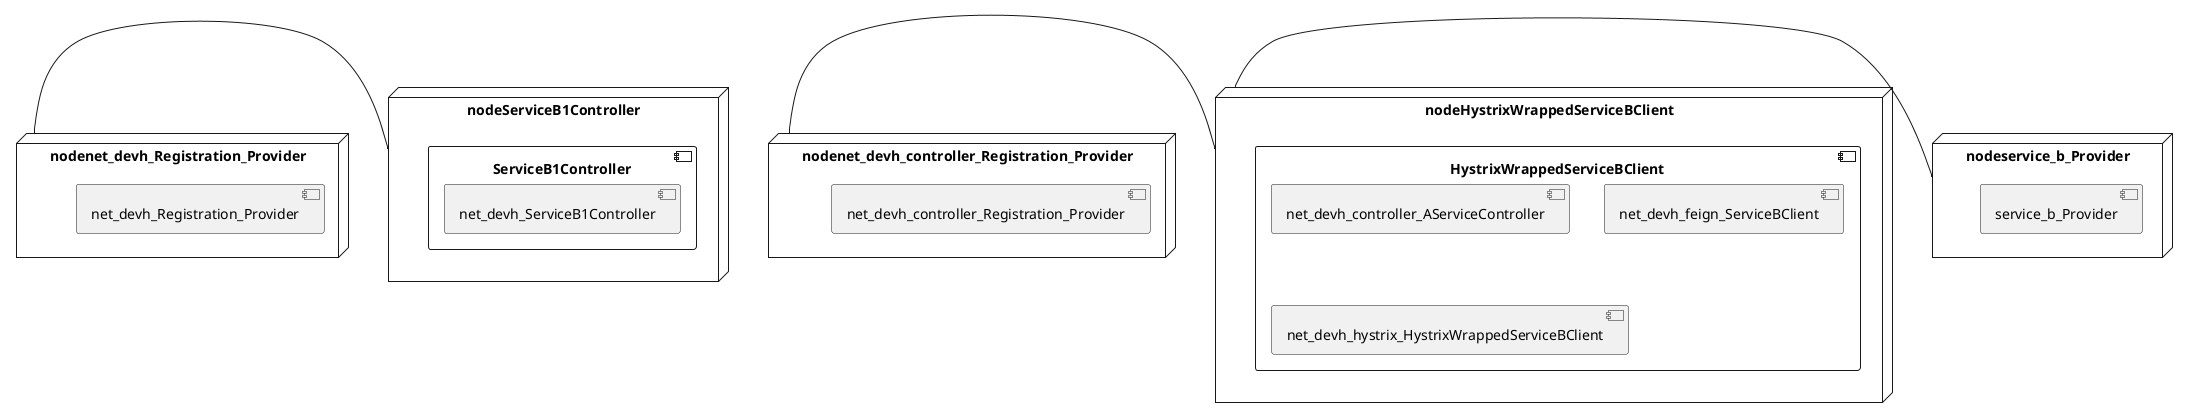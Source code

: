 @startuml
skinparam fixCircleLabelOverlapping true
skinparam componentStyle uml2
node nodeHystrixWrappedServiceBClient {
component HystrixWrappedServiceBClient {
[net_devh_controller_AServiceController] [[yidongnan-spring-cloud-netflix-example.system#_Lwx-sMFwEe6Jd-_XRzBxzA]]
[net_devh_feign_ServiceBClient] [[yidongnan-spring-cloud-netflix-example.system#_Lwx-sMFwEe6Jd-_XRzBxzA]]
[net_devh_hystrix_HystrixWrappedServiceBClient] [[yidongnan-spring-cloud-netflix-example.system#_Lwx-sMFwEe6Jd-_XRzBxzA]]
}
}
node nodeServiceB1Controller {
component ServiceB1Controller {
[net_devh_ServiceB1Controller] [[yidongnan-spring-cloud-netflix-example.system#_Lwx-sMFwEe6Jd-_XRzBxzA]]
}
}
node nodenet_devh_Registration_Provider {
[net_devh_Registration_Provider] [[yidongnan-spring-cloud-netflix-example.system#_Lwx-sMFwEe6Jd-_XRzBxzA]]
}
node nodenet_devh_controller_Registration_Provider {
[net_devh_controller_Registration_Provider] [[yidongnan-spring-cloud-netflix-example.system#_Lwx-sMFwEe6Jd-_XRzBxzA]]
}
node nodeservice_b_Provider {
[service_b_Provider] [[yidongnan-spring-cloud-netflix-example.system#_Lwx-sMFwEe6Jd-_XRzBxzA]]
}
[nodenet_devh_Registration_Provider] - [nodeServiceB1Controller]
[nodenet_devh_controller_Registration_Provider] - [nodeHystrixWrappedServiceBClient]
[nodeservice_b_Provider] - [nodeHystrixWrappedServiceBClient]

@enduml
